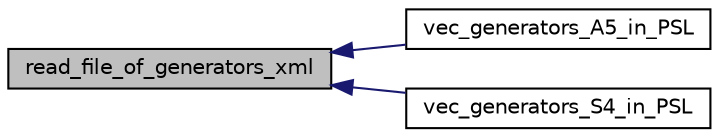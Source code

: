 digraph "read_file_of_generators_xml"
{
  edge [fontname="Helvetica",fontsize="10",labelfontname="Helvetica",labelfontsize="10"];
  node [fontname="Helvetica",fontsize="10",shape=record];
  rankdir="LR";
  Node220 [label="read_file_of_generators_xml",height=0.2,width=0.4,color="black", fillcolor="grey75", style="filled", fontcolor="black"];
  Node220 -> Node221 [dir="back",color="midnightblue",fontsize="10",style="solid",fontname="Helvetica"];
  Node221 [label="vec_generators_A5_in_PSL",height=0.2,width=0.4,color="black", fillcolor="white", style="filled",URL="$d0/dd3/perm__group__gens_8_c.html#af41c889a65ee026d1939647e26904adb"];
  Node220 -> Node222 [dir="back",color="midnightblue",fontsize="10",style="solid",fontname="Helvetica"];
  Node222 [label="vec_generators_S4_in_PSL",height=0.2,width=0.4,color="black", fillcolor="white", style="filled",URL="$d0/dd3/perm__group__gens_8_c.html#ad85c37ec8824d1e7eabc836ff3dbad23"];
}
